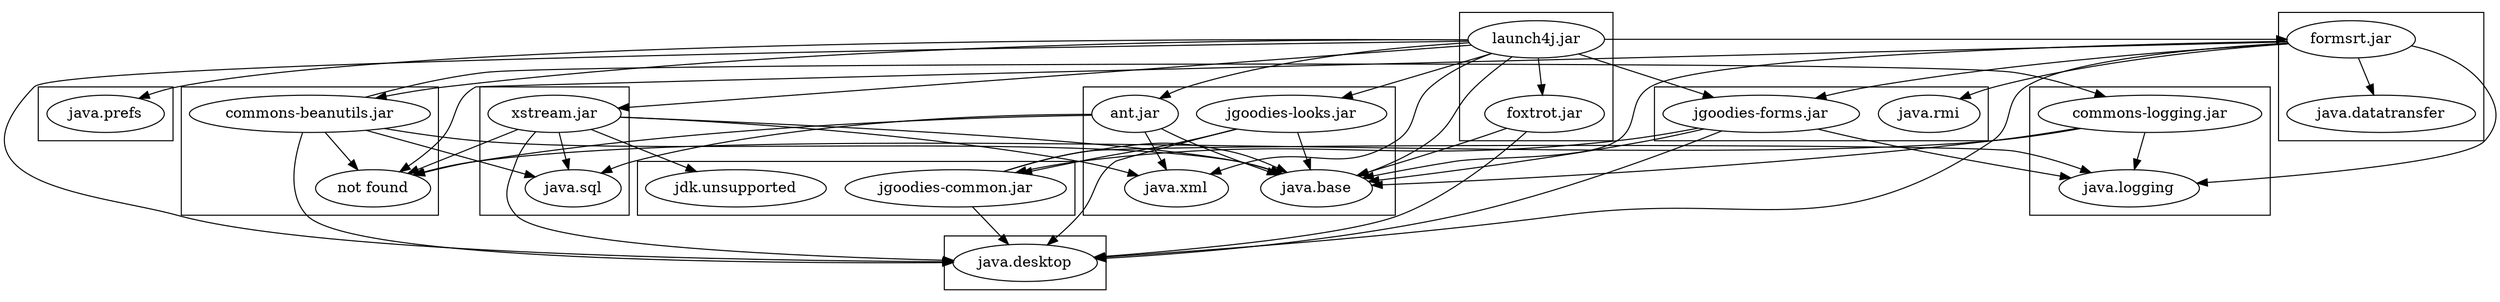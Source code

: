 digraph "summary" {
  "launch4j.jar"                                     -> "ant.jar";
  "launch4j.jar"                                     -> "commons-beanutils.jar";
  "launch4j.jar"                                     -> "formsrt.jar";
  "launch4j.jar"                                     -> "foxtrot.jar";
  "launch4j.jar"                                     -> "java.base";
  "launch4j.jar"                                     -> "java.desktop";
  "launch4j.jar"                                     -> "java.prefs";
  "launch4j.jar"                                     -> "java.xml";
  "launch4j.jar"                                     -> "jgoodies-forms.jar";
  "launch4j.jar"                                     -> "jgoodies-looks.jar";
  "launch4j.jar"                                     -> "xstream.jar";
  "ant.jar"                                          -> "java.base";
  "ant.jar"                                          -> "java.sql";
  "ant.jar"                                          -> "java.xml";
  "ant.jar"                                          -> "not found";
  "commons-beanutils.jar"                            -> "commons-logging.jar";
  "commons-beanutils.jar"                            -> "java.base";
  "commons-beanutils.jar"                            -> "java.desktop";
  "commons-beanutils.jar"                            -> "java.sql";
  "commons-beanutils.jar"                            -> "not found";
  "commons-logging.jar"                              -> "java.base";
  "commons-logging.jar"                              -> "java.logging";
  "commons-logging.jar"                              -> "not found";
  "formsrt.jar"                                      -> "java.base";
  "formsrt.jar"                                      -> "java.datatransfer";
  "formsrt.jar"                                      -> "java.desktop";
  "formsrt.jar"                                      -> "java.logging";
  "formsrt.jar"                                      -> "java.rmi";
  "formsrt.jar"                                      -> "jgoodies-forms.jar";
  "formsrt.jar"                                      -> "not found";
  "foxtrot.jar"                                      -> "java.base";
  "foxtrot.jar"                                      -> "java.desktop";
  "jgoodies-common.jar"                              -> "java.base";
  "jgoodies-common.jar"                              -> "java.desktop";
  "jgoodies-common.jar"                              -> "java.logging";
  "jgoodies-forms.jar"                               -> "java.base";
  "jgoodies-forms.jar"                               -> "java.desktop";
  "jgoodies-forms.jar"                               -> "java.logging";
  "jgoodies-forms.jar"                               -> "jgoodies-common.jar";
  "jgoodies-looks.jar"                               -> "java.base";
  "jgoodies-looks.jar"                               -> "java.desktop";
  "jgoodies-looks.jar"                               -> "jgoodies-common.jar";
  "xstream.jar"                                      -> "java.base";
  "xstream.jar"                                      -> "java.desktop";
  "xstream.jar"                                      -> "java.sql";
  "xstream.jar"                                      -> "java.xml";
  "xstream.jar"                                      -> "jdk.unsupported";
  "xstream.jar"                                      -> "not found";


  subgraph cluster_0 {
    "jgoodies-forms.jar";     "java.rmi"; 
  }
  subgraph cluster_1 {
    "jgoodies-common.jar";     "jdk.unsupported"; 
  }
  subgraph cluster_2 {

  }
  subgraph cluster_3 {
    "ant.jar";     "java.base";     "java.xml";     "jgoodies-looks.jar"; 
  }
  subgraph cluster_4 {
    "commons-beanutils.jar";     "not found"; 
  }
  subgraph cluster_5 {
    "java.prefs"; 
  }
  subgraph cluster_6 {
    "commons-logging.jar";     "java.logging"; 
  }
  subgraph cluster_7 {
    "java.desktop"; 
  }
  subgraph cluster_8 {
    "launch4j.jar";     "foxtrot.jar"; 
  }
  subgraph cluster_9 {
    "formsrt.jar";     "java.datatransfer"; 
  }
  subgraph cluster_10 {
    "xstream.jar";     "java.sql"; 
  }
}
